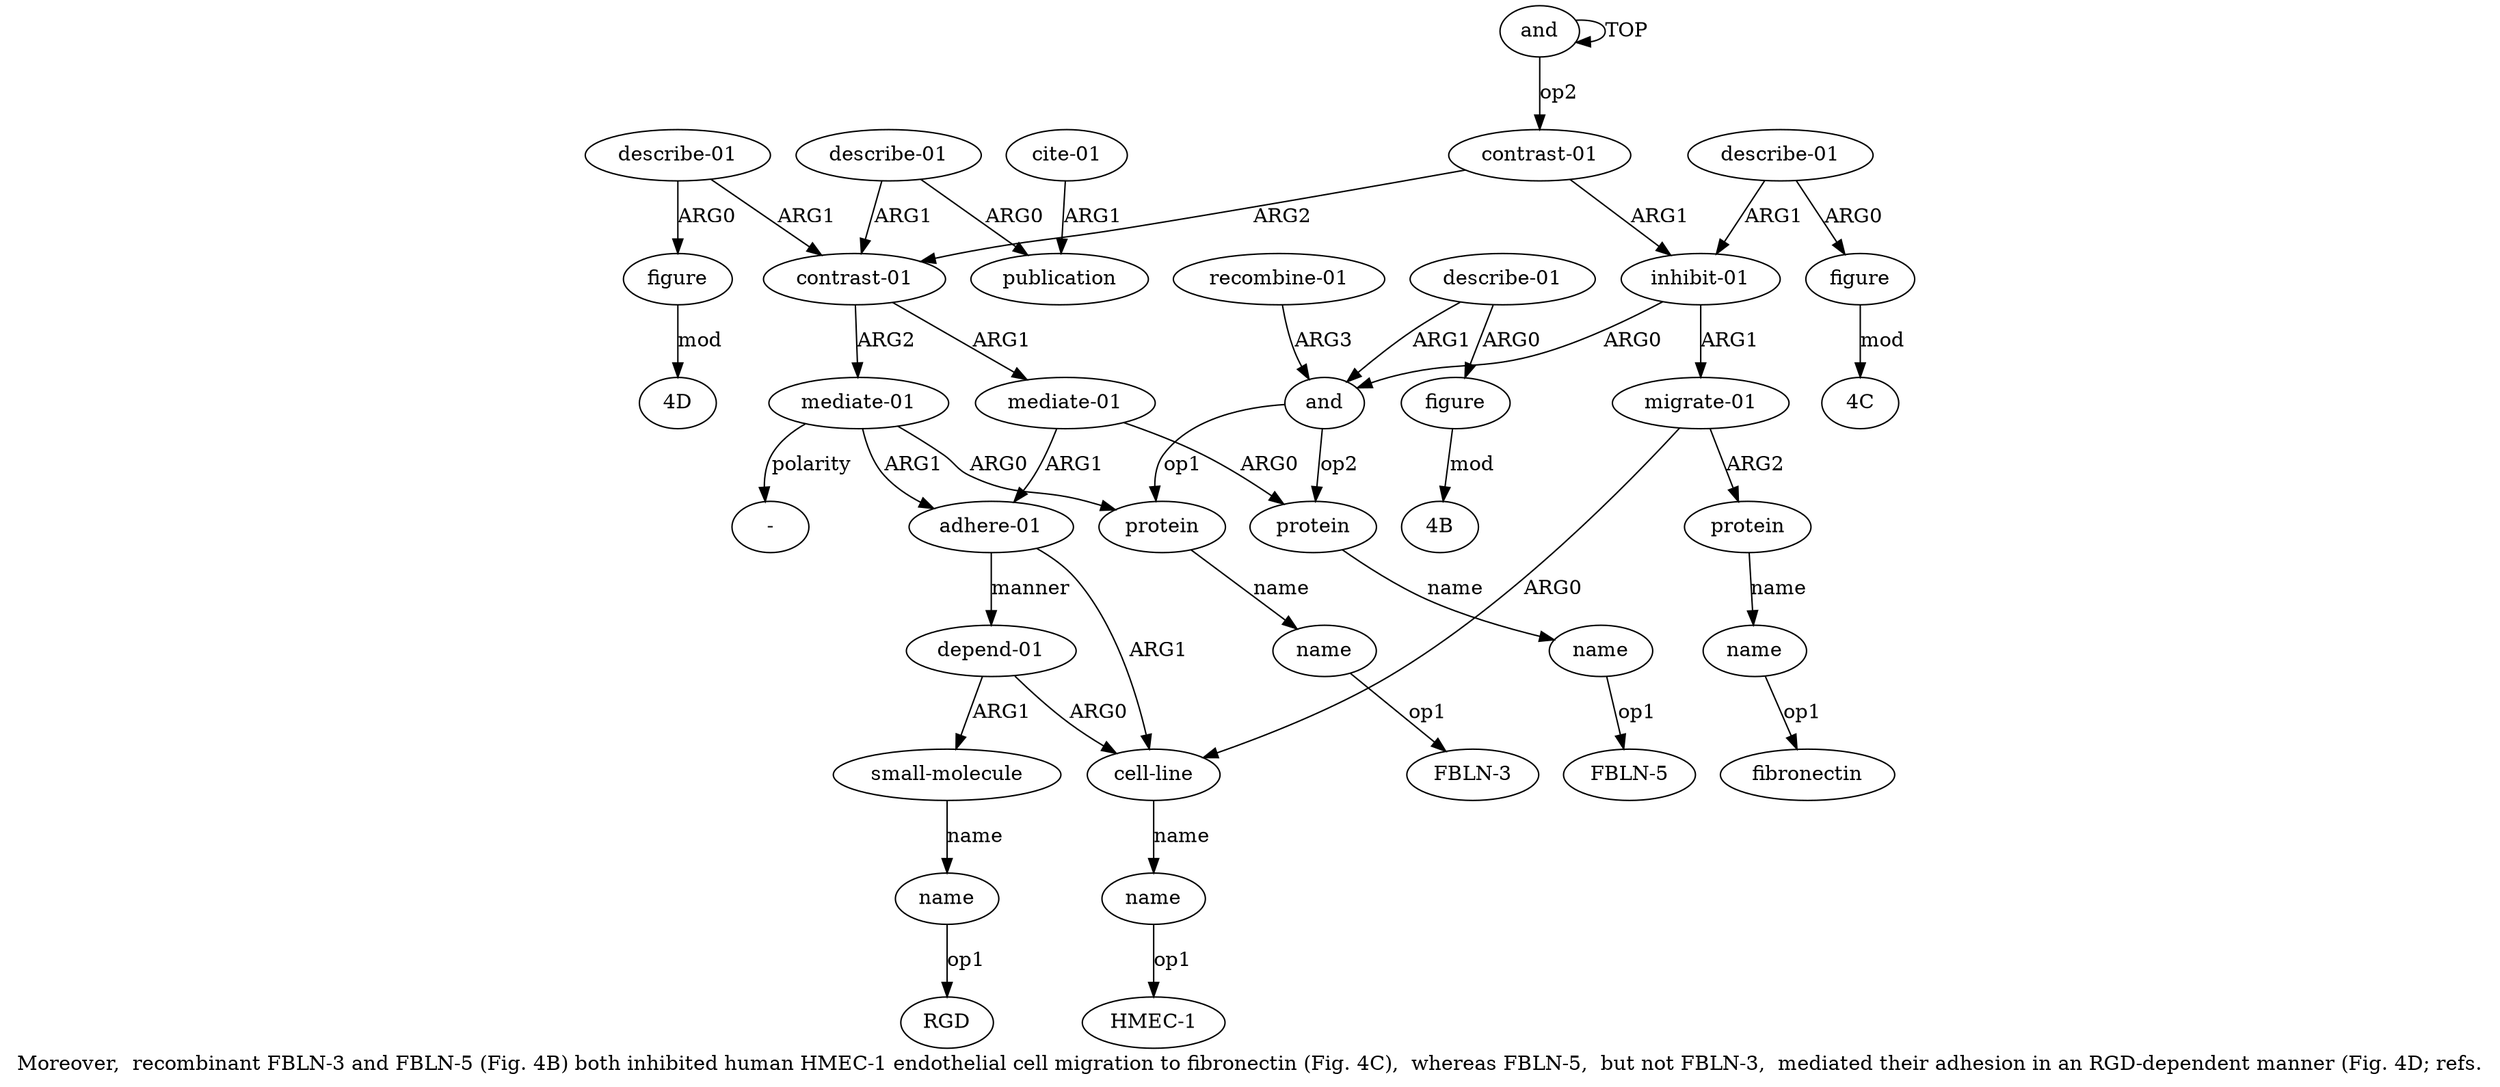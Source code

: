 digraph  {
	graph [label="Moreover,  recombinant FBLN-3 and FBLN-5 (Fig. 4B) both inhibited human HMEC-1 endothelial cell migration to fibronectin (Fig. 4C),  \
whereas FBLN-5,  but not FBLN-3,  mediated their adhesion in an RGD-dependent manner (Fig. 4D; refs."];
	node [label="\N"];
	a20	 [color=black,
		gold_ind=20,
		gold_label="adhere-01",
		label="adhere-01",
		test_ind=20,
		test_label="adhere-01"];
	a21	 [color=black,
		gold_ind=21,
		gold_label="depend-01",
		label="depend-01",
		test_ind=21,
		test_label="depend-01"];
	a20 -> a21 [key=0,
	color=black,
	gold_label=manner,
	label=manner,
	test_label=manner];
a12 [color=black,
	gold_ind=12,
	gold_label="cell-line",
	label="cell-line",
	test_ind=12,
	test_label="cell-line"];
a20 -> a12 [key=0,
color=black,
gold_label=ARG1,
label=ARG1,
test_label=ARG1];
a22 [color=black,
gold_ind=22,
gold_label="small-molecule",
label="small-molecule",
test_ind=22,
test_label="small-molecule"];
a21 -> a22 [key=0,
color=black,
gold_label=ARG1,
label=ARG1,
test_label=ARG1];
a21 -> a12 [key=0,
color=black,
gold_label=ARG0,
label=ARG0,
test_label=ARG0];
a23 [color=black,
gold_ind=23,
gold_label=name,
label=name,
test_ind=23,
test_label=name];
a22 -> a23 [key=0,
color=black,
gold_label=name,
label=name,
test_label=name];
"a23 RGD" [color=black,
gold_ind=-1,
gold_label=RGD,
label=RGD,
test_ind=-1,
test_label=RGD];
a23 -> "a23 RGD" [key=0,
color=black,
gold_label=op1,
label=op1,
test_label=op1];
a24 [color=black,
gold_ind=24,
gold_label="mediate-01",
label="mediate-01",
test_ind=24,
test_label="mediate-01"];
a24 -> a20 [key=0,
color=black,
gold_label=ARG1,
label=ARG1,
test_label=ARG1];
"a24 -" [color=black,
gold_ind=-1,
gold_label="-",
label="-",
test_ind=-1,
test_label="-"];
a24 -> "a24 -" [key=0,
color=black,
gold_label=polarity,
label=polarity,
test_label=polarity];
a4 [color=black,
gold_ind=4,
gold_label=protein,
label=protein,
test_ind=4,
test_label=protein];
a24 -> a4 [key=0,
color=black,
gold_label=ARG0,
label=ARG0,
test_label=ARG0];
a25 [color=black,
gold_ind=25,
gold_label="describe-01",
label="describe-01",
test_ind=25,
test_label="describe-01"];
a26 [color=black,
gold_ind=26,
gold_label=figure,
label=figure,
test_ind=26,
test_label=figure];
a25 -> a26 [key=0,
color=black,
gold_label=ARG0,
label=ARG0,
test_label=ARG0];
a18 [color=black,
gold_ind=18,
gold_label="contrast-01",
label="contrast-01",
test_ind=18,
test_label="contrast-01"];
a25 -> a18 [key=0,
color=black,
gold_label=ARG1,
label=ARG1,
test_label=ARG1];
"a26 4D" [color=black,
gold_ind=-1,
gold_label="4D",
label="4D",
test_ind=-1,
test_label="4D"];
a26 -> "a26 4D" [key=0,
color=black,
gold_label=mod,
label=mod,
test_label=mod];
a27 [color=black,
gold_ind=27,
gold_label="describe-01",
label="describe-01",
test_ind=27,
test_label="describe-01"];
a28 [color=black,
gold_ind=28,
gold_label=publication,
label=publication,
test_ind=28,
test_label=publication];
a27 -> a28 [key=0,
color=black,
gold_label=ARG0,
label=ARG0,
test_label=ARG0];
a27 -> a18 [key=0,
color=black,
gold_label=ARG1,
label=ARG1,
test_label=ARG1];
a29 [color=black,
gold_ind=29,
gold_label="cite-01",
label="cite-01",
test_ind=29,
test_label="cite-01"];
a29 -> a28 [key=0,
color=black,
gold_label=ARG1,
label=ARG1,
test_label=ARG1];
"a13 HMEC-1" [color=black,
gold_ind=-1,
gold_label="HMEC-1",
label="HMEC-1",
test_ind=-1,
test_label="HMEC-1"];
"a15 fibronectin" [color=black,
gold_ind=-1,
gold_label=fibronectin,
label=fibronectin,
test_ind=-1,
test_label=fibronectin];
"a7 FBLN-5" [color=black,
gold_ind=-1,
gold_label="FBLN-5",
label="FBLN-5",
test_ind=-1,
test_label="FBLN-5"];
a15 [color=black,
gold_ind=15,
gold_label=name,
label=name,
test_ind=15,
test_label=name];
a15 -> "a15 fibronectin" [key=0,
color=black,
gold_label=op1,
label=op1,
test_label=op1];
a14 [color=black,
gold_ind=14,
gold_label=protein,
label=protein,
test_ind=14,
test_label=protein];
a14 -> a15 [key=0,
color=black,
gold_label=name,
label=name,
test_label=name];
a17 [color=black,
gold_ind=17,
gold_label=figure,
label=figure,
test_ind=17,
test_label=figure];
"a17 4C" [color=black,
gold_ind=-1,
gold_label="4C",
label="4C",
test_ind=-1,
test_label="4C"];
a17 -> "a17 4C" [key=0,
color=black,
gold_label=mod,
label=mod,
test_label=mod];
a16 [color=black,
gold_ind=16,
gold_label="describe-01",
label="describe-01",
test_ind=16,
test_label="describe-01"];
a16 -> a17 [key=0,
color=black,
gold_label=ARG0,
label=ARG0,
test_label=ARG0];
a2 [color=black,
gold_ind=2,
gold_label="inhibit-01",
label="inhibit-01",
test_ind=2,
test_label="inhibit-01"];
a16 -> a2 [key=0,
color=black,
gold_label=ARG1,
label=ARG1,
test_label=ARG1];
a11 [color=black,
gold_ind=11,
gold_label="migrate-01",
label="migrate-01",
test_ind=11,
test_label="migrate-01"];
a11 -> a14 [key=0,
color=black,
gold_label=ARG2,
label=ARG2,
test_label=ARG2];
a11 -> a12 [key=0,
color=black,
gold_label=ARG0,
label=ARG0,
test_label=ARG0];
a10 [color=black,
gold_ind=10,
gold_label=figure,
label=figure,
test_ind=10,
test_label=figure];
"a10 4B" [color=black,
gold_ind=-1,
gold_label="4B",
label="4B",
test_ind=-1,
test_label="4B"];
a10 -> "a10 4B" [key=0,
color=black,
gold_label=mod,
label=mod,
test_label=mod];
a13 [color=black,
gold_ind=13,
gold_label=name,
label=name,
test_ind=13,
test_label=name];
a13 -> "a13 HMEC-1" [key=0,
color=black,
gold_label=op1,
label=op1,
test_label=op1];
a12 -> a13 [key=0,
color=black,
gold_label=name,
label=name,
test_label=name];
a19 [color=black,
gold_ind=19,
gold_label="mediate-01",
label="mediate-01",
test_ind=19,
test_label="mediate-01"];
a19 -> a20 [key=0,
color=black,
gold_label=ARG1,
label=ARG1,
test_label=ARG1];
a6 [color=black,
gold_ind=6,
gold_label=protein,
label=protein,
test_ind=6,
test_label=protein];
a19 -> a6 [key=0,
color=black,
gold_label=ARG0,
label=ARG0,
test_label=ARG0];
a18 -> a24 [key=0,
color=black,
gold_label=ARG2,
label=ARG2,
test_label=ARG2];
a18 -> a19 [key=0,
color=black,
gold_label=ARG1,
label=ARG1,
test_label=ARG1];
"a5 FBLN-3" [color=black,
gold_ind=-1,
gold_label="FBLN-3",
label="FBLN-3",
test_ind=-1,
test_label="FBLN-3"];
a1 [color=black,
gold_ind=1,
gold_label="contrast-01",
label="contrast-01",
test_ind=1,
test_label="contrast-01"];
a1 -> a18 [key=0,
color=black,
gold_label=ARG2,
label=ARG2,
test_label=ARG2];
a1 -> a2 [key=0,
color=black,
gold_label=ARG1,
label=ARG1,
test_label=ARG1];
a0 [color=black,
gold_ind=0,
gold_label=and,
label=and,
test_ind=0,
test_label=and];
a0 -> a1 [key=0,
color=black,
gold_label=op2,
label=op2,
test_label=op2];
a0 -> a0 [key=0,
color=black,
gold_label=TOP,
label=TOP,
test_label=TOP];
a3 [color=black,
gold_ind=3,
gold_label=and,
label=and,
test_ind=3,
test_label=and];
a3 -> a4 [key=0,
color=black,
gold_label=op1,
label=op1,
test_label=op1];
a3 -> a6 [key=0,
color=black,
gold_label=op2,
label=op2,
test_label=op2];
a2 -> a11 [key=0,
color=black,
gold_label=ARG1,
label=ARG1,
test_label=ARG1];
a2 -> a3 [key=0,
color=black,
gold_label=ARG0,
label=ARG0,
test_label=ARG0];
a5 [color=black,
gold_ind=5,
gold_label=name,
label=name,
test_ind=5,
test_label=name];
a5 -> "a5 FBLN-3" [key=0,
color=black,
gold_label=op1,
label=op1,
test_label=op1];
a4 -> a5 [key=0,
color=black,
gold_label=name,
label=name,
test_label=name];
a7 [color=black,
gold_ind=7,
gold_label=name,
label=name,
test_ind=7,
test_label=name];
a7 -> "a7 FBLN-5" [key=0,
color=black,
gold_label=op1,
label=op1,
test_label=op1];
a6 -> a7 [key=0,
color=black,
gold_label=name,
label=name,
test_label=name];
a9 [color=black,
gold_ind=9,
gold_label="describe-01",
label="describe-01",
test_ind=9,
test_label="describe-01"];
a9 -> a10 [key=0,
color=black,
gold_label=ARG0,
label=ARG0,
test_label=ARG0];
a9 -> a3 [key=0,
color=black,
gold_label=ARG1,
label=ARG1,
test_label=ARG1];
a8 [color=black,
gold_ind=8,
gold_label="recombine-01",
label="recombine-01",
test_ind=8,
test_label="recombine-01"];
a8 -> a3 [key=0,
color=black,
gold_label=ARG3,
label=ARG3,
test_label=ARG3];
}
